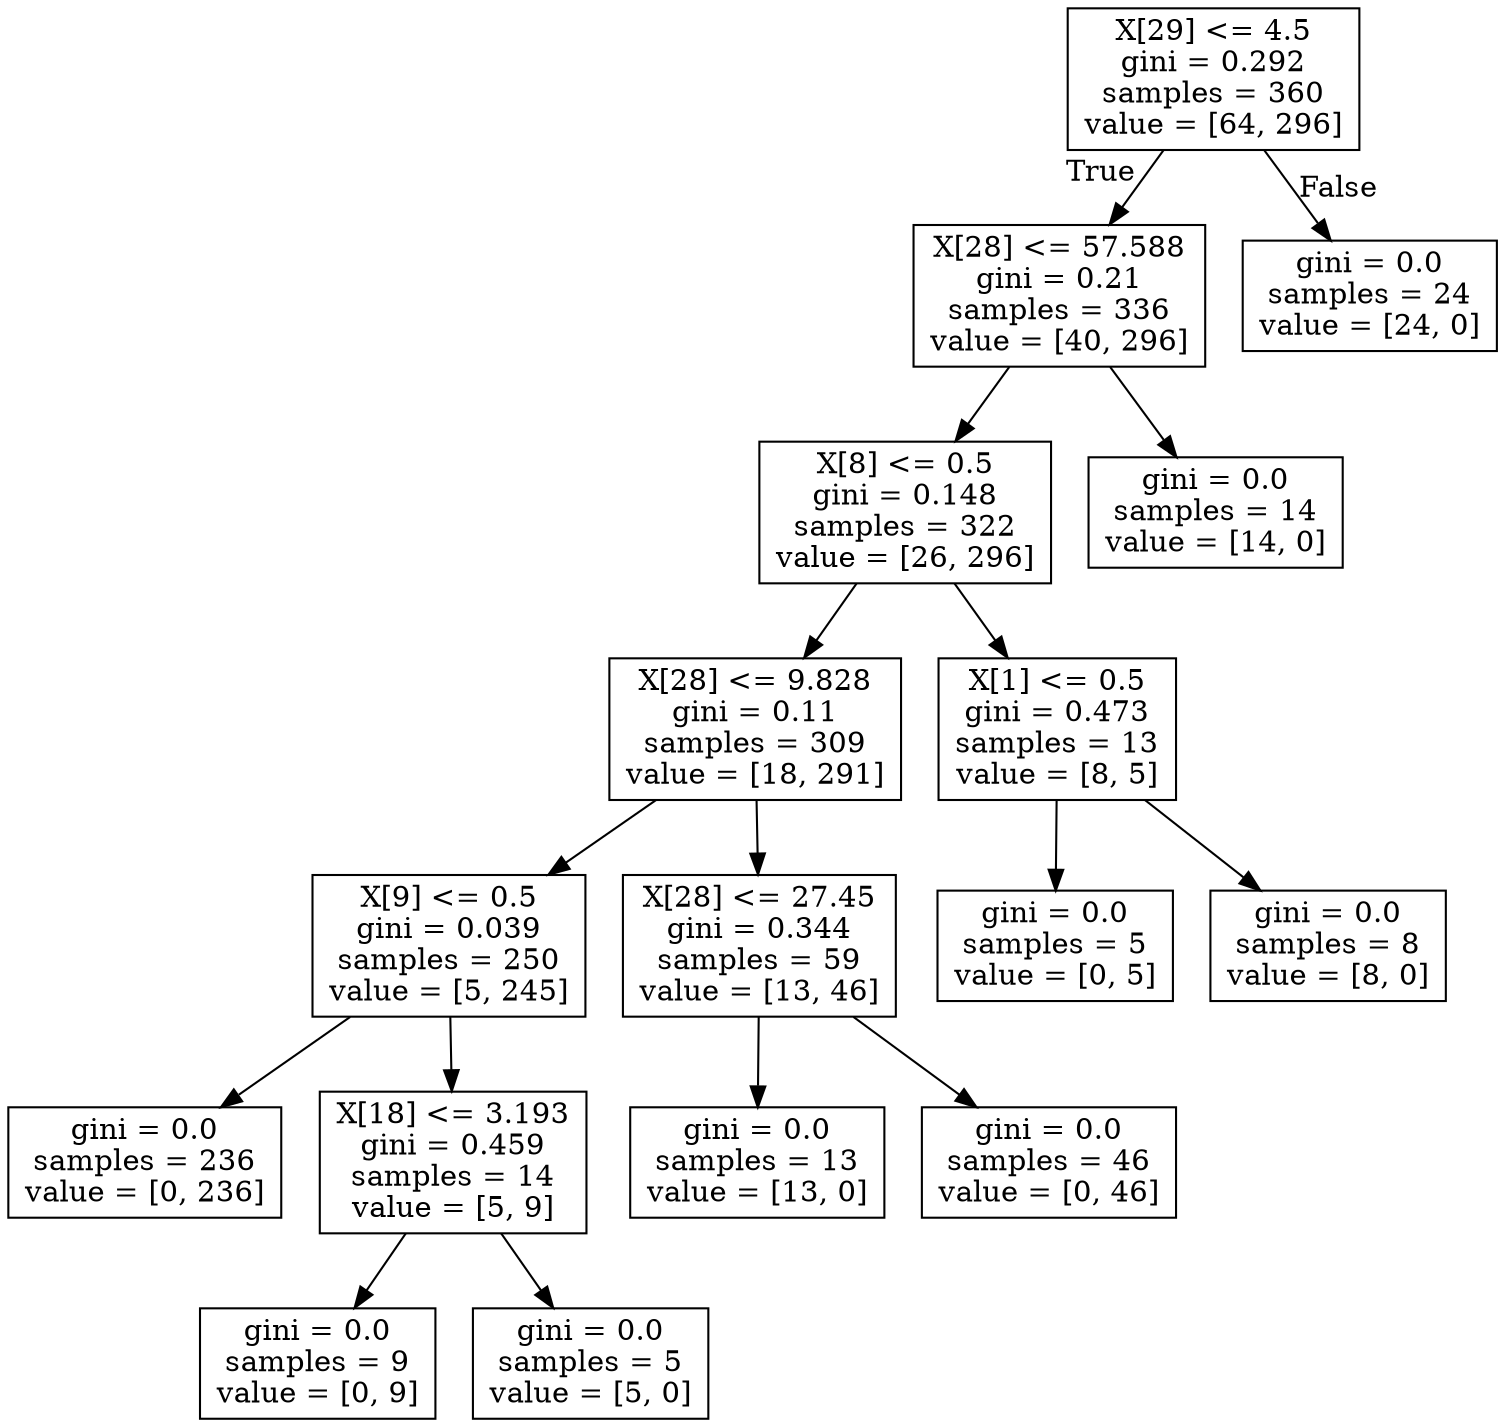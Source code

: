 digraph Tree {
node [shape=box] ;
0 [label="X[29] <= 4.5\ngini = 0.292\nsamples = 360\nvalue = [64, 296]"] ;
1 [label="X[28] <= 57.588\ngini = 0.21\nsamples = 336\nvalue = [40, 296]"] ;
0 -> 1 [labeldistance=2.5, labelangle=45, headlabel="True"] ;
2 [label="X[8] <= 0.5\ngini = 0.148\nsamples = 322\nvalue = [26, 296]"] ;
1 -> 2 ;
3 [label="X[28] <= 9.828\ngini = 0.11\nsamples = 309\nvalue = [18, 291]"] ;
2 -> 3 ;
4 [label="X[9] <= 0.5\ngini = 0.039\nsamples = 250\nvalue = [5, 245]"] ;
3 -> 4 ;
5 [label="gini = 0.0\nsamples = 236\nvalue = [0, 236]"] ;
4 -> 5 ;
6 [label="X[18] <= 3.193\ngini = 0.459\nsamples = 14\nvalue = [5, 9]"] ;
4 -> 6 ;
7 [label="gini = 0.0\nsamples = 9\nvalue = [0, 9]"] ;
6 -> 7 ;
8 [label="gini = 0.0\nsamples = 5\nvalue = [5, 0]"] ;
6 -> 8 ;
9 [label="X[28] <= 27.45\ngini = 0.344\nsamples = 59\nvalue = [13, 46]"] ;
3 -> 9 ;
10 [label="gini = 0.0\nsamples = 13\nvalue = [13, 0]"] ;
9 -> 10 ;
11 [label="gini = 0.0\nsamples = 46\nvalue = [0, 46]"] ;
9 -> 11 ;
12 [label="X[1] <= 0.5\ngini = 0.473\nsamples = 13\nvalue = [8, 5]"] ;
2 -> 12 ;
13 [label="gini = 0.0\nsamples = 5\nvalue = [0, 5]"] ;
12 -> 13 ;
14 [label="gini = 0.0\nsamples = 8\nvalue = [8, 0]"] ;
12 -> 14 ;
15 [label="gini = 0.0\nsamples = 14\nvalue = [14, 0]"] ;
1 -> 15 ;
16 [label="gini = 0.0\nsamples = 24\nvalue = [24, 0]"] ;
0 -> 16 [labeldistance=2.5, labelangle=-45, headlabel="False"] ;
}